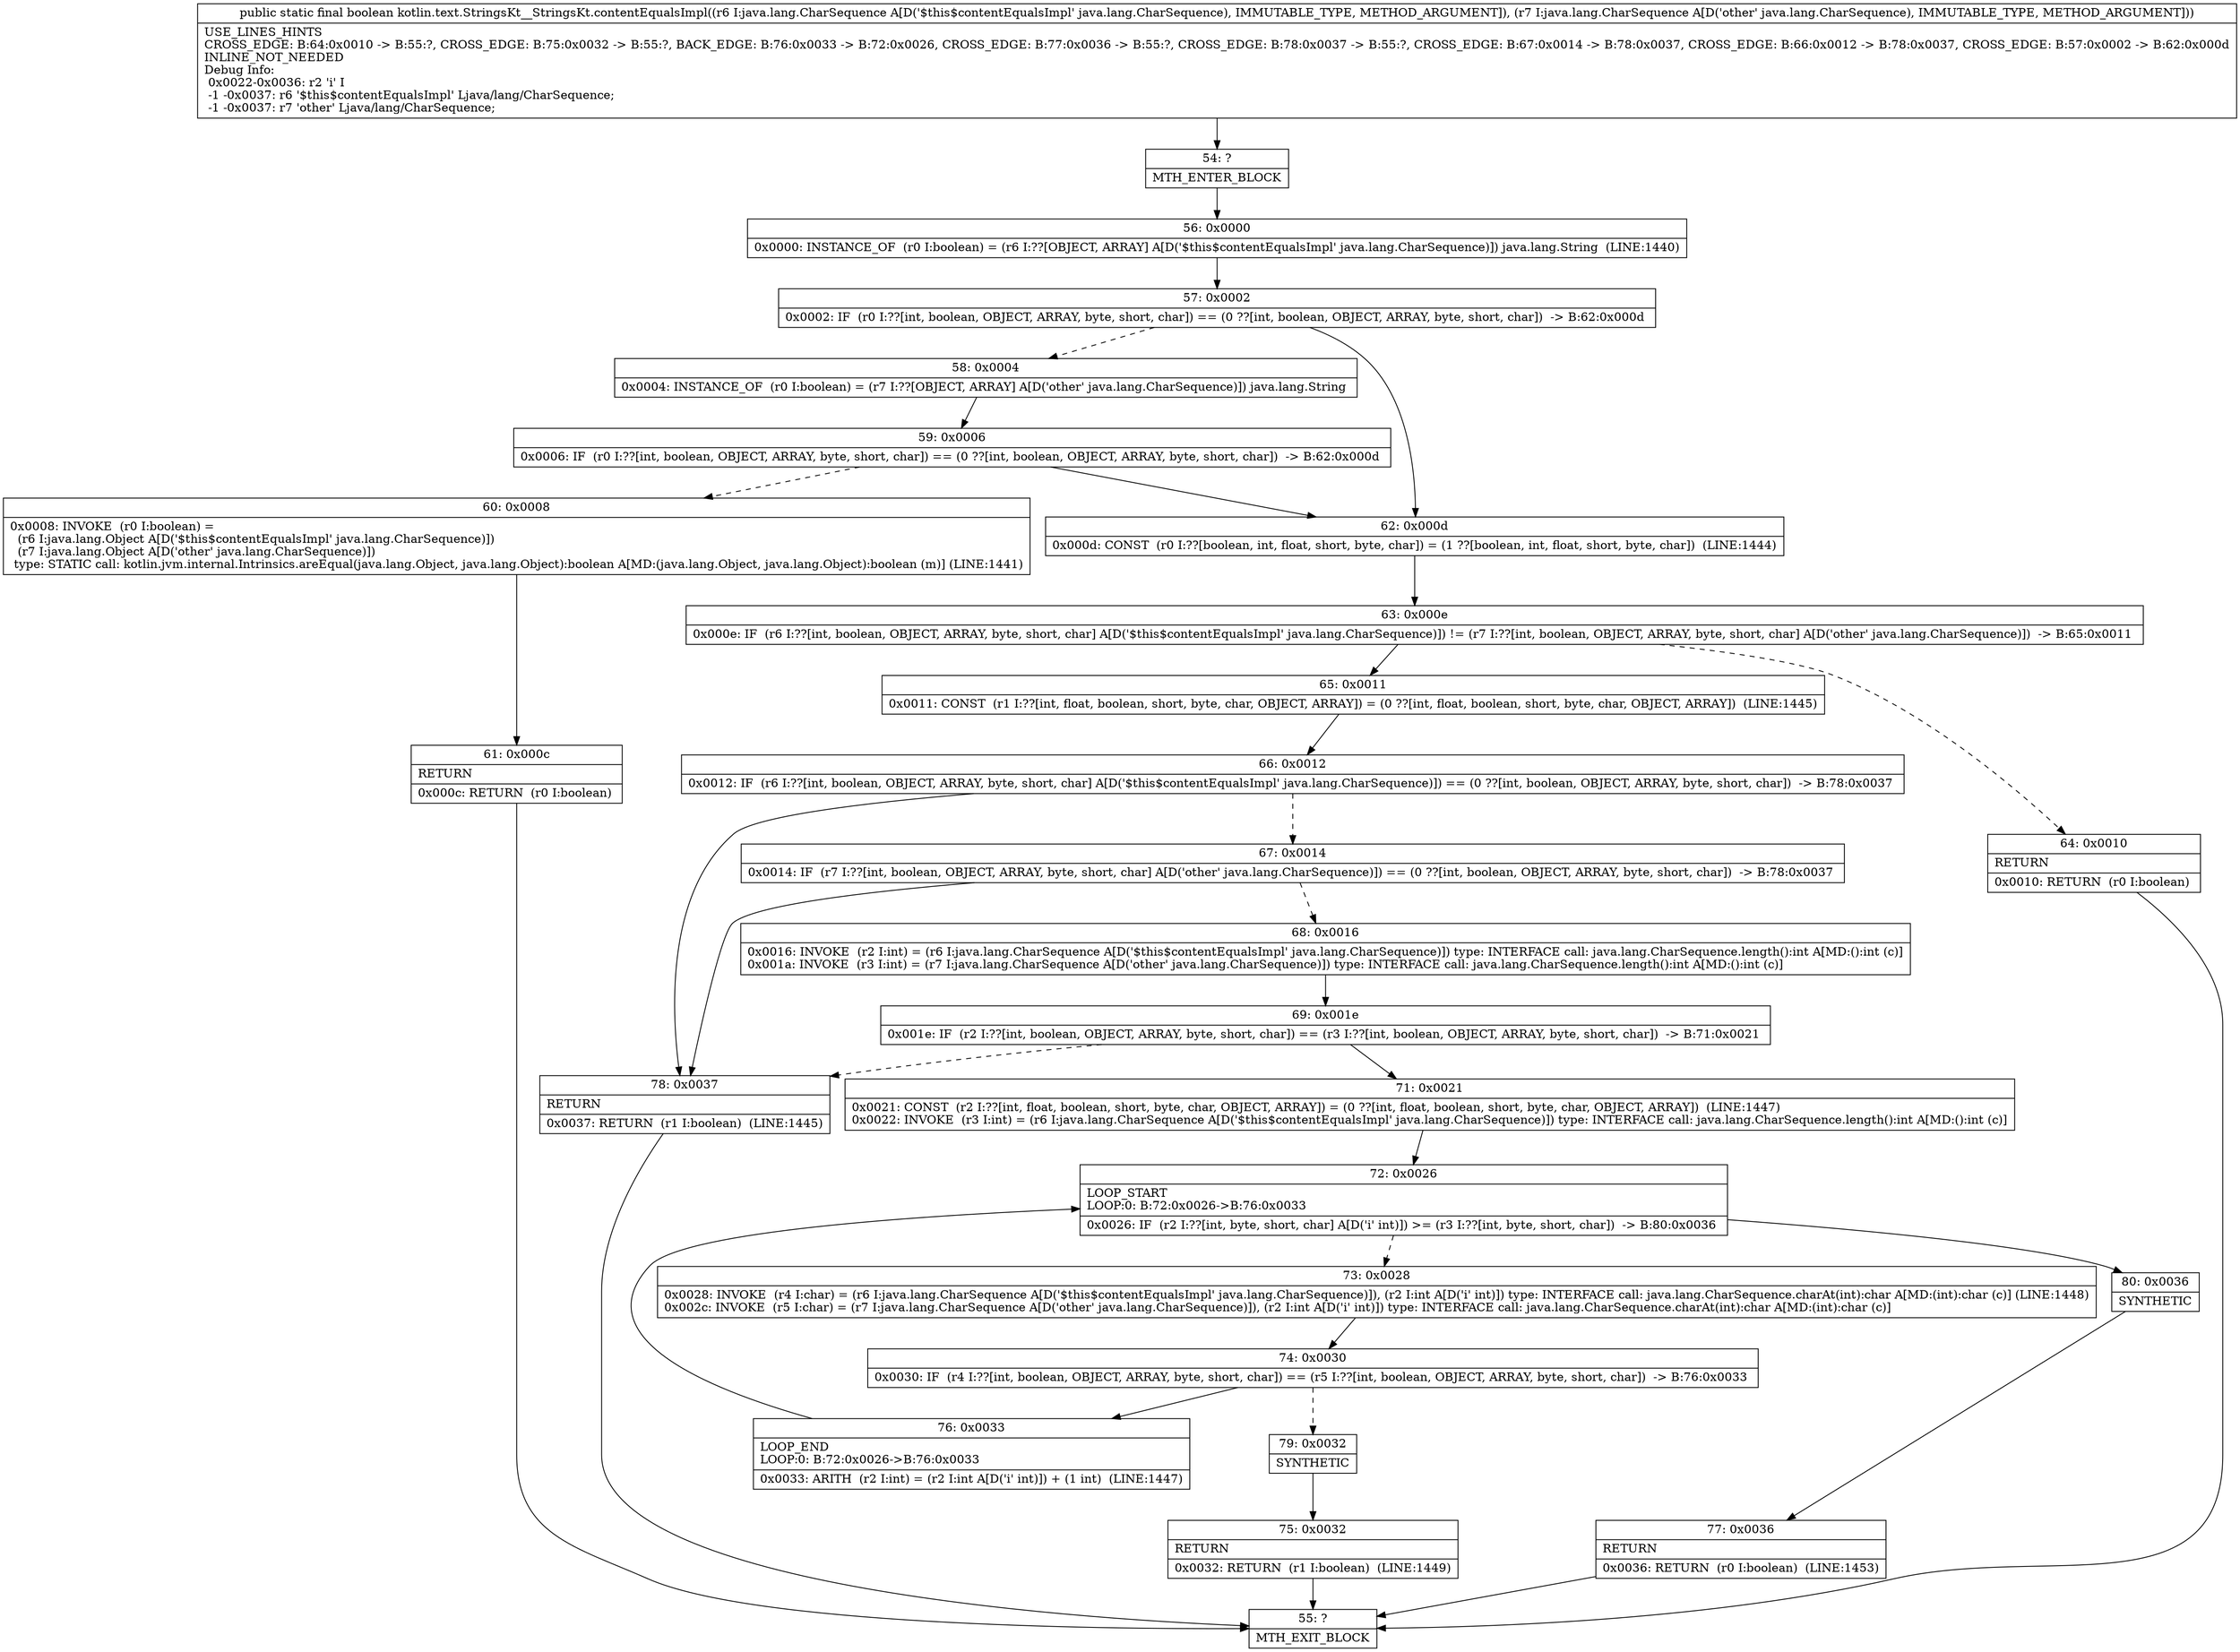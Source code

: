 digraph "CFG forkotlin.text.StringsKt__StringsKt.contentEqualsImpl(Ljava\/lang\/CharSequence;Ljava\/lang\/CharSequence;)Z" {
Node_54 [shape=record,label="{54\:\ ?|MTH_ENTER_BLOCK\l}"];
Node_56 [shape=record,label="{56\:\ 0x0000|0x0000: INSTANCE_OF  (r0 I:boolean) = (r6 I:??[OBJECT, ARRAY] A[D('$this$contentEqualsImpl' java.lang.CharSequence)]) java.lang.String  (LINE:1440)\l}"];
Node_57 [shape=record,label="{57\:\ 0x0002|0x0002: IF  (r0 I:??[int, boolean, OBJECT, ARRAY, byte, short, char]) == (0 ??[int, boolean, OBJECT, ARRAY, byte, short, char])  \-\> B:62:0x000d \l}"];
Node_58 [shape=record,label="{58\:\ 0x0004|0x0004: INSTANCE_OF  (r0 I:boolean) = (r7 I:??[OBJECT, ARRAY] A[D('other' java.lang.CharSequence)]) java.lang.String \l}"];
Node_59 [shape=record,label="{59\:\ 0x0006|0x0006: IF  (r0 I:??[int, boolean, OBJECT, ARRAY, byte, short, char]) == (0 ??[int, boolean, OBJECT, ARRAY, byte, short, char])  \-\> B:62:0x000d \l}"];
Node_60 [shape=record,label="{60\:\ 0x0008|0x0008: INVOKE  (r0 I:boolean) = \l  (r6 I:java.lang.Object A[D('$this$contentEqualsImpl' java.lang.CharSequence)])\l  (r7 I:java.lang.Object A[D('other' java.lang.CharSequence)])\l type: STATIC call: kotlin.jvm.internal.Intrinsics.areEqual(java.lang.Object, java.lang.Object):boolean A[MD:(java.lang.Object, java.lang.Object):boolean (m)] (LINE:1441)\l}"];
Node_61 [shape=record,label="{61\:\ 0x000c|RETURN\l|0x000c: RETURN  (r0 I:boolean) \l}"];
Node_55 [shape=record,label="{55\:\ ?|MTH_EXIT_BLOCK\l}"];
Node_62 [shape=record,label="{62\:\ 0x000d|0x000d: CONST  (r0 I:??[boolean, int, float, short, byte, char]) = (1 ??[boolean, int, float, short, byte, char])  (LINE:1444)\l}"];
Node_63 [shape=record,label="{63\:\ 0x000e|0x000e: IF  (r6 I:??[int, boolean, OBJECT, ARRAY, byte, short, char] A[D('$this$contentEqualsImpl' java.lang.CharSequence)]) != (r7 I:??[int, boolean, OBJECT, ARRAY, byte, short, char] A[D('other' java.lang.CharSequence)])  \-\> B:65:0x0011 \l}"];
Node_64 [shape=record,label="{64\:\ 0x0010|RETURN\l|0x0010: RETURN  (r0 I:boolean) \l}"];
Node_65 [shape=record,label="{65\:\ 0x0011|0x0011: CONST  (r1 I:??[int, float, boolean, short, byte, char, OBJECT, ARRAY]) = (0 ??[int, float, boolean, short, byte, char, OBJECT, ARRAY])  (LINE:1445)\l}"];
Node_66 [shape=record,label="{66\:\ 0x0012|0x0012: IF  (r6 I:??[int, boolean, OBJECT, ARRAY, byte, short, char] A[D('$this$contentEqualsImpl' java.lang.CharSequence)]) == (0 ??[int, boolean, OBJECT, ARRAY, byte, short, char])  \-\> B:78:0x0037 \l}"];
Node_67 [shape=record,label="{67\:\ 0x0014|0x0014: IF  (r7 I:??[int, boolean, OBJECT, ARRAY, byte, short, char] A[D('other' java.lang.CharSequence)]) == (0 ??[int, boolean, OBJECT, ARRAY, byte, short, char])  \-\> B:78:0x0037 \l}"];
Node_68 [shape=record,label="{68\:\ 0x0016|0x0016: INVOKE  (r2 I:int) = (r6 I:java.lang.CharSequence A[D('$this$contentEqualsImpl' java.lang.CharSequence)]) type: INTERFACE call: java.lang.CharSequence.length():int A[MD:():int (c)]\l0x001a: INVOKE  (r3 I:int) = (r7 I:java.lang.CharSequence A[D('other' java.lang.CharSequence)]) type: INTERFACE call: java.lang.CharSequence.length():int A[MD:():int (c)]\l}"];
Node_69 [shape=record,label="{69\:\ 0x001e|0x001e: IF  (r2 I:??[int, boolean, OBJECT, ARRAY, byte, short, char]) == (r3 I:??[int, boolean, OBJECT, ARRAY, byte, short, char])  \-\> B:71:0x0021 \l}"];
Node_71 [shape=record,label="{71\:\ 0x0021|0x0021: CONST  (r2 I:??[int, float, boolean, short, byte, char, OBJECT, ARRAY]) = (0 ??[int, float, boolean, short, byte, char, OBJECT, ARRAY])  (LINE:1447)\l0x0022: INVOKE  (r3 I:int) = (r6 I:java.lang.CharSequence A[D('$this$contentEqualsImpl' java.lang.CharSequence)]) type: INTERFACE call: java.lang.CharSequence.length():int A[MD:():int (c)]\l}"];
Node_72 [shape=record,label="{72\:\ 0x0026|LOOP_START\lLOOP:0: B:72:0x0026\-\>B:76:0x0033\l|0x0026: IF  (r2 I:??[int, byte, short, char] A[D('i' int)]) \>= (r3 I:??[int, byte, short, char])  \-\> B:80:0x0036 \l}"];
Node_73 [shape=record,label="{73\:\ 0x0028|0x0028: INVOKE  (r4 I:char) = (r6 I:java.lang.CharSequence A[D('$this$contentEqualsImpl' java.lang.CharSequence)]), (r2 I:int A[D('i' int)]) type: INTERFACE call: java.lang.CharSequence.charAt(int):char A[MD:(int):char (c)] (LINE:1448)\l0x002c: INVOKE  (r5 I:char) = (r7 I:java.lang.CharSequence A[D('other' java.lang.CharSequence)]), (r2 I:int A[D('i' int)]) type: INTERFACE call: java.lang.CharSequence.charAt(int):char A[MD:(int):char (c)]\l}"];
Node_74 [shape=record,label="{74\:\ 0x0030|0x0030: IF  (r4 I:??[int, boolean, OBJECT, ARRAY, byte, short, char]) == (r5 I:??[int, boolean, OBJECT, ARRAY, byte, short, char])  \-\> B:76:0x0033 \l}"];
Node_76 [shape=record,label="{76\:\ 0x0033|LOOP_END\lLOOP:0: B:72:0x0026\-\>B:76:0x0033\l|0x0033: ARITH  (r2 I:int) = (r2 I:int A[D('i' int)]) + (1 int)  (LINE:1447)\l}"];
Node_79 [shape=record,label="{79\:\ 0x0032|SYNTHETIC\l}"];
Node_75 [shape=record,label="{75\:\ 0x0032|RETURN\l|0x0032: RETURN  (r1 I:boolean)  (LINE:1449)\l}"];
Node_80 [shape=record,label="{80\:\ 0x0036|SYNTHETIC\l}"];
Node_77 [shape=record,label="{77\:\ 0x0036|RETURN\l|0x0036: RETURN  (r0 I:boolean)  (LINE:1453)\l}"];
Node_78 [shape=record,label="{78\:\ 0x0037|RETURN\l|0x0037: RETURN  (r1 I:boolean)  (LINE:1445)\l}"];
MethodNode[shape=record,label="{public static final boolean kotlin.text.StringsKt__StringsKt.contentEqualsImpl((r6 I:java.lang.CharSequence A[D('$this$contentEqualsImpl' java.lang.CharSequence), IMMUTABLE_TYPE, METHOD_ARGUMENT]), (r7 I:java.lang.CharSequence A[D('other' java.lang.CharSequence), IMMUTABLE_TYPE, METHOD_ARGUMENT]))  | USE_LINES_HINTS\lCROSS_EDGE: B:64:0x0010 \-\> B:55:?, CROSS_EDGE: B:75:0x0032 \-\> B:55:?, BACK_EDGE: B:76:0x0033 \-\> B:72:0x0026, CROSS_EDGE: B:77:0x0036 \-\> B:55:?, CROSS_EDGE: B:78:0x0037 \-\> B:55:?, CROSS_EDGE: B:67:0x0014 \-\> B:78:0x0037, CROSS_EDGE: B:66:0x0012 \-\> B:78:0x0037, CROSS_EDGE: B:57:0x0002 \-\> B:62:0x000d\lINLINE_NOT_NEEDED\lDebug Info:\l  0x0022\-0x0036: r2 'i' I\l  \-1 \-0x0037: r6 '$this$contentEqualsImpl' Ljava\/lang\/CharSequence;\l  \-1 \-0x0037: r7 'other' Ljava\/lang\/CharSequence;\l}"];
MethodNode -> Node_54;Node_54 -> Node_56;
Node_56 -> Node_57;
Node_57 -> Node_58[style=dashed];
Node_57 -> Node_62;
Node_58 -> Node_59;
Node_59 -> Node_60[style=dashed];
Node_59 -> Node_62;
Node_60 -> Node_61;
Node_61 -> Node_55;
Node_62 -> Node_63;
Node_63 -> Node_64[style=dashed];
Node_63 -> Node_65;
Node_64 -> Node_55;
Node_65 -> Node_66;
Node_66 -> Node_67[style=dashed];
Node_66 -> Node_78;
Node_67 -> Node_68[style=dashed];
Node_67 -> Node_78;
Node_68 -> Node_69;
Node_69 -> Node_71;
Node_69 -> Node_78[style=dashed];
Node_71 -> Node_72;
Node_72 -> Node_73[style=dashed];
Node_72 -> Node_80;
Node_73 -> Node_74;
Node_74 -> Node_76;
Node_74 -> Node_79[style=dashed];
Node_76 -> Node_72;
Node_79 -> Node_75;
Node_75 -> Node_55;
Node_80 -> Node_77;
Node_77 -> Node_55;
Node_78 -> Node_55;
}

